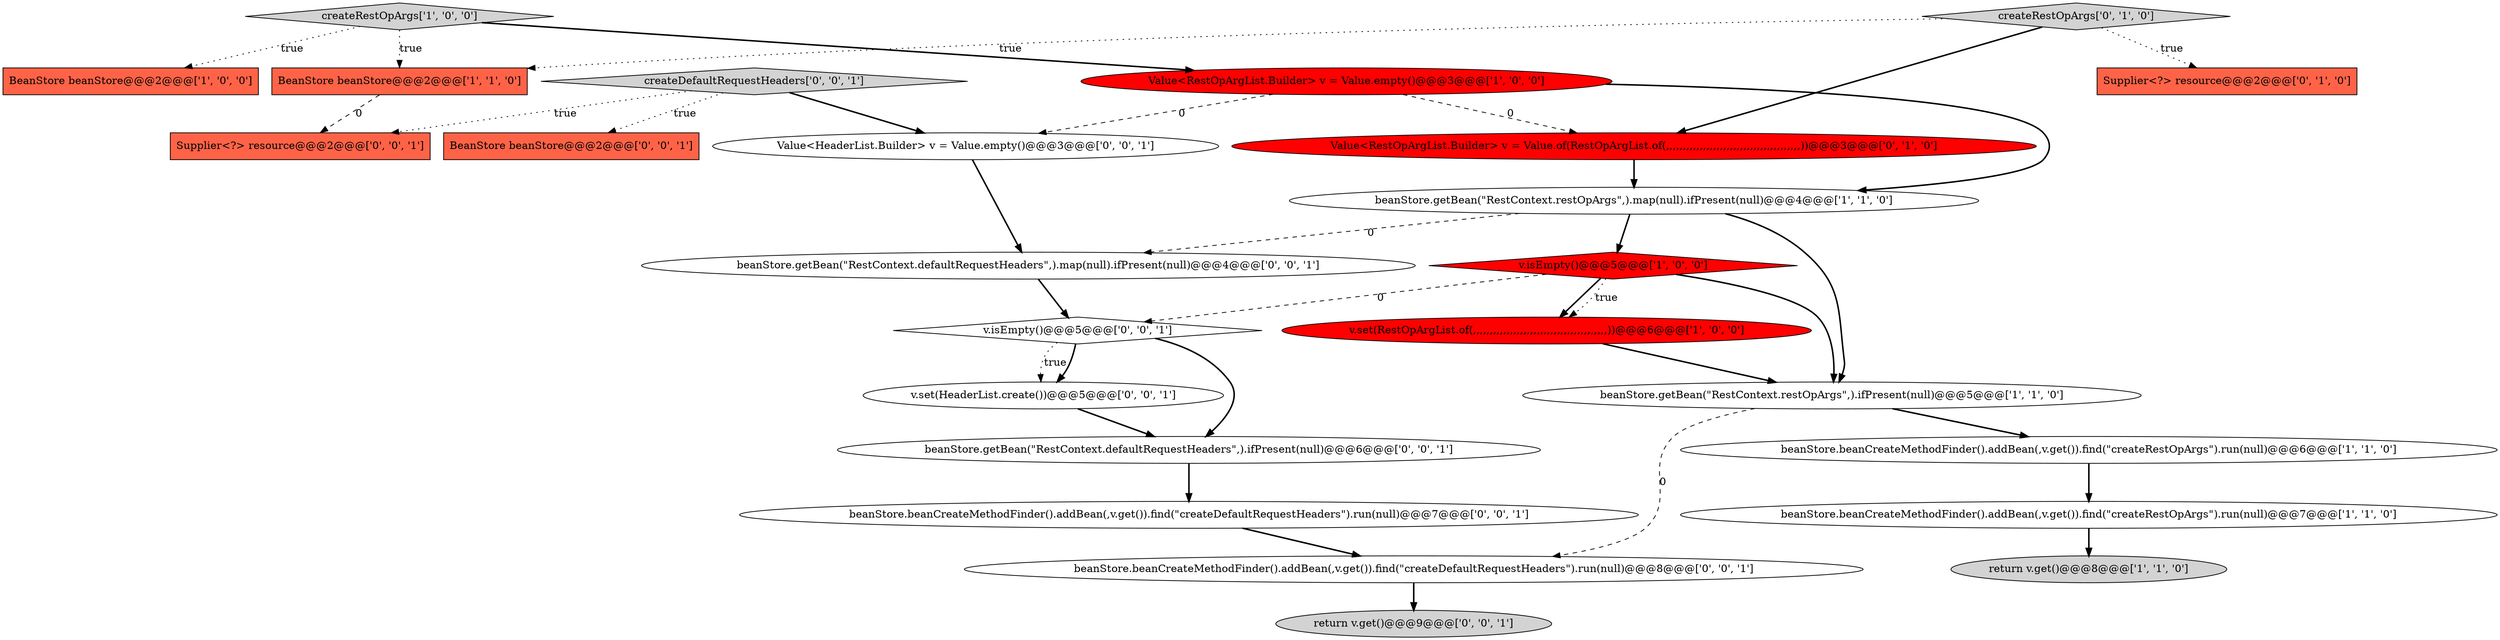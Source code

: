 digraph {
15 [style = filled, label = "BeanStore beanStore@@@2@@@['0', '0', '1']", fillcolor = tomato, shape = box image = "AAA0AAABBB3BBB"];
17 [style = filled, label = "beanStore.beanCreateMethodFinder().addBean(,v.get()).find(\"createDefaultRequestHeaders\").run(null)@@@8@@@['0', '0', '1']", fillcolor = white, shape = ellipse image = "AAA0AAABBB3BBB"];
2 [style = filled, label = "v.isEmpty()@@@5@@@['1', '0', '0']", fillcolor = red, shape = diamond image = "AAA1AAABBB1BBB"];
3 [style = filled, label = "BeanStore beanStore@@@2@@@['1', '0', '0']", fillcolor = tomato, shape = box image = "AAA0AAABBB1BBB"];
12 [style = filled, label = "Value<RestOpArgList.Builder> v = Value.of(RestOpArgList.of(,,,,,,,,,,,,,,,,,,,,,,,,,,,,,,,,,,,,,,,,))@@@3@@@['0', '1', '0']", fillcolor = red, shape = ellipse image = "AAA1AAABBB2BBB"];
23 [style = filled, label = "return v.get()@@@9@@@['0', '0', '1']", fillcolor = lightgray, shape = ellipse image = "AAA0AAABBB3BBB"];
21 [style = filled, label = "beanStore.beanCreateMethodFinder().addBean(,v.get()).find(\"createDefaultRequestHeaders\").run(null)@@@7@@@['0', '0', '1']", fillcolor = white, shape = ellipse image = "AAA0AAABBB3BBB"];
7 [style = filled, label = "BeanStore beanStore@@@2@@@['1', '1', '0']", fillcolor = tomato, shape = box image = "AAA0AAABBB1BBB"];
8 [style = filled, label = "return v.get()@@@8@@@['1', '1', '0']", fillcolor = lightgray, shape = ellipse image = "AAA0AAABBB1BBB"];
6 [style = filled, label = "beanStore.beanCreateMethodFinder().addBean(,v.get()).find(\"createRestOpArgs\").run(null)@@@7@@@['1', '1', '0']", fillcolor = white, shape = ellipse image = "AAA0AAABBB1BBB"];
22 [style = filled, label = "v.isEmpty()@@@5@@@['0', '0', '1']", fillcolor = white, shape = diamond image = "AAA0AAABBB3BBB"];
0 [style = filled, label = "beanStore.getBean(\"RestContext.restOpArgs\",).ifPresent(null)@@@5@@@['1', '1', '0']", fillcolor = white, shape = ellipse image = "AAA0AAABBB1BBB"];
5 [style = filled, label = "createRestOpArgs['1', '0', '0']", fillcolor = lightgray, shape = diamond image = "AAA0AAABBB1BBB"];
10 [style = filled, label = "Value<RestOpArgList.Builder> v = Value.empty()@@@3@@@['1', '0', '0']", fillcolor = red, shape = ellipse image = "AAA1AAABBB1BBB"];
24 [style = filled, label = "beanStore.getBean(\"RestContext.defaultRequestHeaders\",).ifPresent(null)@@@6@@@['0', '0', '1']", fillcolor = white, shape = ellipse image = "AAA0AAABBB3BBB"];
4 [style = filled, label = "beanStore.getBean(\"RestContext.restOpArgs\",).map(null).ifPresent(null)@@@4@@@['1', '1', '0']", fillcolor = white, shape = ellipse image = "AAA0AAABBB1BBB"];
9 [style = filled, label = "beanStore.beanCreateMethodFinder().addBean(,v.get()).find(\"createRestOpArgs\").run(null)@@@6@@@['1', '1', '0']", fillcolor = white, shape = ellipse image = "AAA0AAABBB1BBB"];
14 [style = filled, label = "v.set(HeaderList.create())@@@5@@@['0', '0', '1']", fillcolor = white, shape = ellipse image = "AAA0AAABBB3BBB"];
19 [style = filled, label = "Value<HeaderList.Builder> v = Value.empty()@@@3@@@['0', '0', '1']", fillcolor = white, shape = ellipse image = "AAA0AAABBB3BBB"];
16 [style = filled, label = "Supplier<?> resource@@@2@@@['0', '0', '1']", fillcolor = tomato, shape = box image = "AAA0AAABBB3BBB"];
18 [style = filled, label = "createDefaultRequestHeaders['0', '0', '1']", fillcolor = lightgray, shape = diamond image = "AAA0AAABBB3BBB"];
11 [style = filled, label = "Supplier<?> resource@@@2@@@['0', '1', '0']", fillcolor = tomato, shape = box image = "AAA0AAABBB2BBB"];
20 [style = filled, label = "beanStore.getBean(\"RestContext.defaultRequestHeaders\",).map(null).ifPresent(null)@@@4@@@['0', '0', '1']", fillcolor = white, shape = ellipse image = "AAA0AAABBB3BBB"];
13 [style = filled, label = "createRestOpArgs['0', '1', '0']", fillcolor = lightgray, shape = diamond image = "AAA0AAABBB2BBB"];
1 [style = filled, label = "v.set(RestOpArgList.of(,,,,,,,,,,,,,,,,,,,,,,,,,,,,,,,,,,,,,,,,))@@@6@@@['1', '0', '0']", fillcolor = red, shape = ellipse image = "AAA1AAABBB1BBB"];
5->10 [style = bold, label=""];
14->24 [style = bold, label=""];
0->9 [style = bold, label=""];
18->16 [style = dotted, label="true"];
2->1 [style = bold, label=""];
7->16 [style = dashed, label="0"];
10->19 [style = dashed, label="0"];
19->20 [style = bold, label=""];
10->12 [style = dashed, label="0"];
18->15 [style = dotted, label="true"];
18->19 [style = bold, label=""];
4->2 [style = bold, label=""];
1->0 [style = bold, label=""];
13->7 [style = dotted, label="true"];
5->3 [style = dotted, label="true"];
0->17 [style = dashed, label="0"];
17->23 [style = bold, label=""];
4->0 [style = bold, label=""];
9->6 [style = bold, label=""];
20->22 [style = bold, label=""];
22->14 [style = dotted, label="true"];
2->0 [style = bold, label=""];
13->12 [style = bold, label=""];
12->4 [style = bold, label=""];
24->21 [style = bold, label=""];
4->20 [style = dashed, label="0"];
2->1 [style = dotted, label="true"];
5->7 [style = dotted, label="true"];
6->8 [style = bold, label=""];
10->4 [style = bold, label=""];
13->11 [style = dotted, label="true"];
22->24 [style = bold, label=""];
22->14 [style = bold, label=""];
2->22 [style = dashed, label="0"];
21->17 [style = bold, label=""];
}
